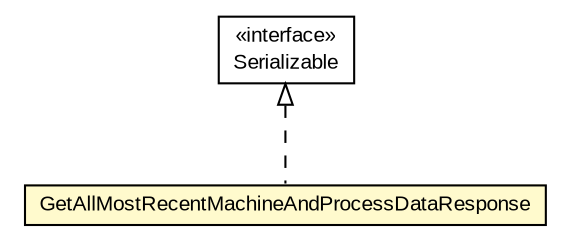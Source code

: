 #!/usr/local/bin/dot
#
# Class diagram 
# Generated by UMLGraph version R5_6-24-gf6e263 (http://www.umlgraph.org/)
#

digraph G {
	edge [fontname="arial",fontsize=10,labelfontname="arial",labelfontsize=10];
	node [fontname="arial",fontsize=10,shape=plaintext];
	nodesep=0.25;
	ranksep=0.5;
	// org.miloss.fgsms.services.interfaces.dataaccessservice.GetAllMostRecentMachineAndProcessDataResponse
	c123363 [label=<<table title="org.miloss.fgsms.services.interfaces.dataaccessservice.GetAllMostRecentMachineAndProcessDataResponse" border="0" cellborder="1" cellspacing="0" cellpadding="2" port="p" bgcolor="lemonChiffon" href="./GetAllMostRecentMachineAndProcessDataResponse.html">
		<tr><td><table border="0" cellspacing="0" cellpadding="1">
<tr><td align="center" balign="center"> GetAllMostRecentMachineAndProcessDataResponse </td></tr>
		</table></td></tr>
		</table>>, URL="./GetAllMostRecentMachineAndProcessDataResponse.html", fontname="arial", fontcolor="black", fontsize=10.0];
	//org.miloss.fgsms.services.interfaces.dataaccessservice.GetAllMostRecentMachineAndProcessDataResponse implements java.io.Serializable
	c123805:p -> c123363:p [dir=back,arrowtail=empty,style=dashed];
	// java.io.Serializable
	c123805 [label=<<table title="java.io.Serializable" border="0" cellborder="1" cellspacing="0" cellpadding="2" port="p" href="http://java.sun.com/j2se/1.4.2/docs/api/java/io/Serializable.html">
		<tr><td><table border="0" cellspacing="0" cellpadding="1">
<tr><td align="center" balign="center"> &#171;interface&#187; </td></tr>
<tr><td align="center" balign="center"> Serializable </td></tr>
		</table></td></tr>
		</table>>, URL="http://java.sun.com/j2se/1.4.2/docs/api/java/io/Serializable.html", fontname="arial", fontcolor="black", fontsize=10.0];
}

